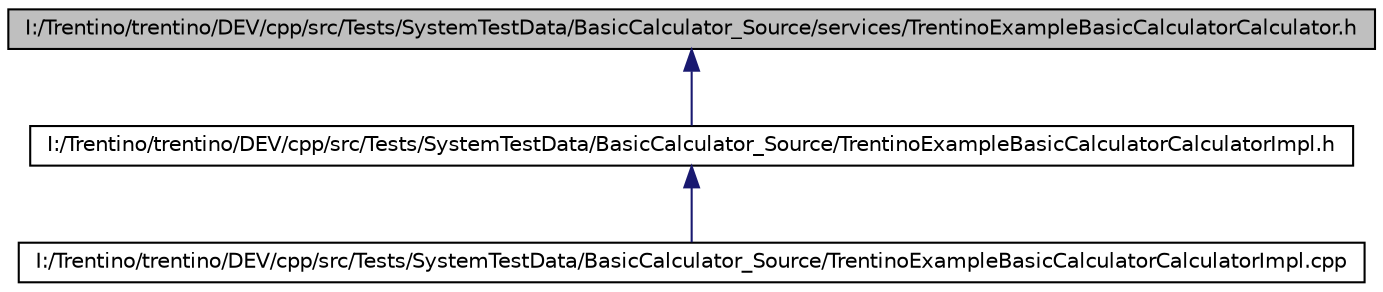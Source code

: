 digraph G
{
  edge [fontname="Helvetica",fontsize="10",labelfontname="Helvetica",labelfontsize="10"];
  node [fontname="Helvetica",fontsize="10",shape=record];
  Node1 [label="I:/Trentino/trentino/DEV/cpp/src/Tests/SystemTestData/BasicCalculator_Source/services/TrentinoExampleBasicCalculatorCalculator.h",height=0.2,width=0.4,color="black", fillcolor="grey75", style="filled" fontcolor="black"];
  Node1 -> Node2 [dir="back",color="midnightblue",fontsize="10",style="solid",fontname="Helvetica"];
  Node2 [label="I:/Trentino/trentino/DEV/cpp/src/Tests/SystemTestData/BasicCalculator_Source/TrentinoExampleBasicCalculatorCalculatorImpl.h",height=0.2,width=0.4,color="black", fillcolor="white", style="filled",URL="$_system_test_data_2_basic_calculator___source_2_trentino_example_basic_calculator_calculator_impl_8h.html"];
  Node2 -> Node3 [dir="back",color="midnightblue",fontsize="10",style="solid",fontname="Helvetica"];
  Node3 [label="I:/Trentino/trentino/DEV/cpp/src/Tests/SystemTestData/BasicCalculator_Source/TrentinoExampleBasicCalculatorCalculatorImpl.cpp",height=0.2,width=0.4,color="black", fillcolor="white", style="filled",URL="$_system_test_data_2_basic_calculator___source_2_trentino_example_basic_calculator_calculator_impl_8cpp.html"];
}
